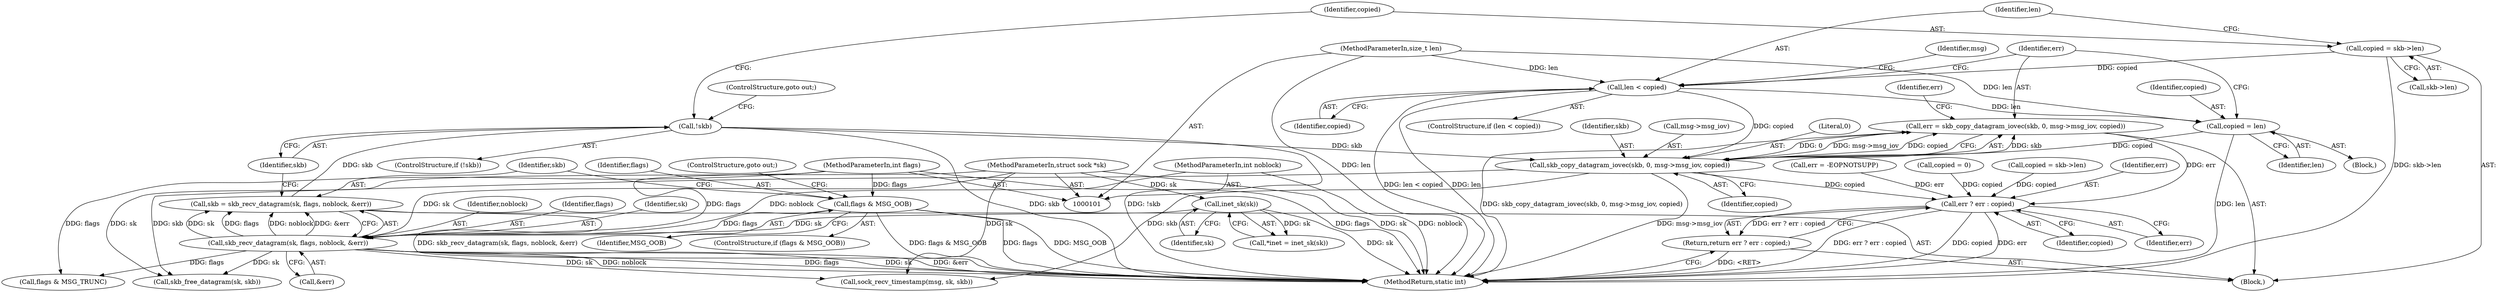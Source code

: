 digraph "0_linux_bceaa90240b6019ed73b49965eac7d167610be69_5@API" {
"1000168" [label="(Call,err = skb_copy_datagram_iovec(skb, 0, msg->msg_iov, copied))"];
"1000170" [label="(Call,skb_copy_datagram_iovec(skb, 0, msg->msg_iov, copied))"];
"1000147" [label="(Call,!skb)"];
"1000138" [label="(Call,skb = skb_recv_datagram(sk, flags, noblock, &err))"];
"1000140" [label="(Call,skb_recv_datagram(sk, flags, noblock, &err))"];
"1000113" [label="(Call,inet_sk(sk))"];
"1000103" [label="(MethodParameterIn,struct sock *sk)"];
"1000134" [label="(Call,flags & MSG_OOB)"];
"1000107" [label="(MethodParameterIn,int flags)"];
"1000106" [label="(MethodParameterIn,int noblock)"];
"1000165" [label="(Call,copied = len)"];
"1000156" [label="(Call,len < copied)"];
"1000105" [label="(MethodParameterIn,size_t len)"];
"1000150" [label="(Call,copied = skb->len)"];
"1000245" [label="(Call,err ? err : copied)"];
"1000244" [label="(Return,return err ? err : copied;)"];
"1000105" [label="(MethodParameterIn,size_t len)"];
"1000178" [label="(Identifier,err)"];
"1000171" [label="(Identifier,skb)"];
"1000157" [label="(Identifier,len)"];
"1000143" [label="(Identifier,noblock)"];
"1000136" [label="(Identifier,MSG_OOB)"];
"1000248" [label="(Identifier,copied)"];
"1000150" [label="(Call,copied = skb->len)"];
"1000169" [label="(Identifier,err)"];
"1000116" [label="(Call,copied = 0)"];
"1000152" [label="(Call,skb->len)"];
"1000170" [label="(Call,skb_copy_datagram_iovec(skb, 0, msg->msg_iov, copied))"];
"1000166" [label="(Identifier,copied)"];
"1000134" [label="(Call,flags & MSG_OOB)"];
"1000133" [label="(ControlStructure,if (flags & MSG_OOB))"];
"1000156" [label="(Call,len < copied)"];
"1000180" [label="(Call,sock_recv_timestamp(msg, sk, skb))"];
"1000142" [label="(Identifier,flags)"];
"1000249" [label="(MethodReturn,static int)"];
"1000165" [label="(Call,copied = len)"];
"1000144" [label="(Call,&err)"];
"1000231" [label="(Call,flags & MSG_TRUNC)"];
"1000141" [label="(Identifier,sk)"];
"1000135" [label="(Identifier,flags)"];
"1000247" [label="(Identifier,err)"];
"1000148" [label="(Identifier,skb)"];
"1000234" [label="(Call,copied = skb->len)"];
"1000173" [label="(Call,msg->msg_iov)"];
"1000111" [label="(Call,*inet = inet_sk(sk))"];
"1000137" [label="(ControlStructure,goto out;)"];
"1000159" [label="(Block,)"];
"1000245" [label="(Call,err ? err : copied)"];
"1000167" [label="(Identifier,len)"];
"1000155" [label="(ControlStructure,if (len < copied))"];
"1000246" [label="(Identifier,err)"];
"1000162" [label="(Identifier,msg)"];
"1000176" [label="(Identifier,copied)"];
"1000244" [label="(Return,return err ? err : copied;)"];
"1000120" [label="(Call,err = -EOPNOTSUPP)"];
"1000140" [label="(Call,skb_recv_datagram(sk, flags, noblock, &err))"];
"1000168" [label="(Call,err = skb_copy_datagram_iovec(skb, 0, msg->msg_iov, copied))"];
"1000158" [label="(Identifier,copied)"];
"1000138" [label="(Call,skb = skb_recv_datagram(sk, flags, noblock, &err))"];
"1000146" [label="(ControlStructure,if (!skb))"];
"1000103" [label="(MethodParameterIn,struct sock *sk)"];
"1000149" [label="(ControlStructure,goto out;)"];
"1000114" [label="(Identifier,sk)"];
"1000109" [label="(Block,)"];
"1000107" [label="(MethodParameterIn,int flags)"];
"1000151" [label="(Identifier,copied)"];
"1000139" [label="(Identifier,skb)"];
"1000147" [label="(Call,!skb)"];
"1000113" [label="(Call,inet_sk(sk))"];
"1000106" [label="(MethodParameterIn,int noblock)"];
"1000172" [label="(Literal,0)"];
"1000240" [label="(Call,skb_free_datagram(sk, skb))"];
"1000168" -> "1000109"  [label="AST: "];
"1000168" -> "1000170"  [label="CFG: "];
"1000169" -> "1000168"  [label="AST: "];
"1000170" -> "1000168"  [label="AST: "];
"1000178" -> "1000168"  [label="CFG: "];
"1000168" -> "1000249"  [label="DDG: skb_copy_datagram_iovec(skb, 0, msg->msg_iov, copied)"];
"1000170" -> "1000168"  [label="DDG: skb"];
"1000170" -> "1000168"  [label="DDG: 0"];
"1000170" -> "1000168"  [label="DDG: msg->msg_iov"];
"1000170" -> "1000168"  [label="DDG: copied"];
"1000168" -> "1000245"  [label="DDG: err"];
"1000170" -> "1000176"  [label="CFG: "];
"1000171" -> "1000170"  [label="AST: "];
"1000172" -> "1000170"  [label="AST: "];
"1000173" -> "1000170"  [label="AST: "];
"1000176" -> "1000170"  [label="AST: "];
"1000170" -> "1000249"  [label="DDG: msg->msg_iov"];
"1000147" -> "1000170"  [label="DDG: skb"];
"1000165" -> "1000170"  [label="DDG: copied"];
"1000156" -> "1000170"  [label="DDG: copied"];
"1000170" -> "1000180"  [label="DDG: skb"];
"1000170" -> "1000240"  [label="DDG: skb"];
"1000170" -> "1000245"  [label="DDG: copied"];
"1000147" -> "1000146"  [label="AST: "];
"1000147" -> "1000148"  [label="CFG: "];
"1000148" -> "1000147"  [label="AST: "];
"1000149" -> "1000147"  [label="CFG: "];
"1000151" -> "1000147"  [label="CFG: "];
"1000147" -> "1000249"  [label="DDG: skb"];
"1000147" -> "1000249"  [label="DDG: !skb"];
"1000138" -> "1000147"  [label="DDG: skb"];
"1000138" -> "1000109"  [label="AST: "];
"1000138" -> "1000140"  [label="CFG: "];
"1000139" -> "1000138"  [label="AST: "];
"1000140" -> "1000138"  [label="AST: "];
"1000148" -> "1000138"  [label="CFG: "];
"1000138" -> "1000249"  [label="DDG: skb_recv_datagram(sk, flags, noblock, &err)"];
"1000140" -> "1000138"  [label="DDG: sk"];
"1000140" -> "1000138"  [label="DDG: flags"];
"1000140" -> "1000138"  [label="DDG: noblock"];
"1000140" -> "1000138"  [label="DDG: &err"];
"1000140" -> "1000144"  [label="CFG: "];
"1000141" -> "1000140"  [label="AST: "];
"1000142" -> "1000140"  [label="AST: "];
"1000143" -> "1000140"  [label="AST: "];
"1000144" -> "1000140"  [label="AST: "];
"1000140" -> "1000249"  [label="DDG: flags"];
"1000140" -> "1000249"  [label="DDG: sk"];
"1000140" -> "1000249"  [label="DDG: &err"];
"1000140" -> "1000249"  [label="DDG: noblock"];
"1000113" -> "1000140"  [label="DDG: sk"];
"1000103" -> "1000140"  [label="DDG: sk"];
"1000134" -> "1000140"  [label="DDG: flags"];
"1000107" -> "1000140"  [label="DDG: flags"];
"1000106" -> "1000140"  [label="DDG: noblock"];
"1000140" -> "1000180"  [label="DDG: sk"];
"1000140" -> "1000231"  [label="DDG: flags"];
"1000140" -> "1000240"  [label="DDG: sk"];
"1000113" -> "1000111"  [label="AST: "];
"1000113" -> "1000114"  [label="CFG: "];
"1000114" -> "1000113"  [label="AST: "];
"1000111" -> "1000113"  [label="CFG: "];
"1000113" -> "1000249"  [label="DDG: sk"];
"1000113" -> "1000111"  [label="DDG: sk"];
"1000103" -> "1000113"  [label="DDG: sk"];
"1000103" -> "1000101"  [label="AST: "];
"1000103" -> "1000249"  [label="DDG: sk"];
"1000103" -> "1000180"  [label="DDG: sk"];
"1000103" -> "1000240"  [label="DDG: sk"];
"1000134" -> "1000133"  [label="AST: "];
"1000134" -> "1000136"  [label="CFG: "];
"1000135" -> "1000134"  [label="AST: "];
"1000136" -> "1000134"  [label="AST: "];
"1000137" -> "1000134"  [label="CFG: "];
"1000139" -> "1000134"  [label="CFG: "];
"1000134" -> "1000249"  [label="DDG: flags & MSG_OOB"];
"1000134" -> "1000249"  [label="DDG: flags"];
"1000134" -> "1000249"  [label="DDG: MSG_OOB"];
"1000107" -> "1000134"  [label="DDG: flags"];
"1000107" -> "1000101"  [label="AST: "];
"1000107" -> "1000249"  [label="DDG: flags"];
"1000107" -> "1000231"  [label="DDG: flags"];
"1000106" -> "1000101"  [label="AST: "];
"1000106" -> "1000249"  [label="DDG: noblock"];
"1000165" -> "1000159"  [label="AST: "];
"1000165" -> "1000167"  [label="CFG: "];
"1000166" -> "1000165"  [label="AST: "];
"1000167" -> "1000165"  [label="AST: "];
"1000169" -> "1000165"  [label="CFG: "];
"1000165" -> "1000249"  [label="DDG: len"];
"1000156" -> "1000165"  [label="DDG: len"];
"1000105" -> "1000165"  [label="DDG: len"];
"1000156" -> "1000155"  [label="AST: "];
"1000156" -> "1000158"  [label="CFG: "];
"1000157" -> "1000156"  [label="AST: "];
"1000158" -> "1000156"  [label="AST: "];
"1000162" -> "1000156"  [label="CFG: "];
"1000169" -> "1000156"  [label="CFG: "];
"1000156" -> "1000249"  [label="DDG: len"];
"1000156" -> "1000249"  [label="DDG: len < copied"];
"1000105" -> "1000156"  [label="DDG: len"];
"1000150" -> "1000156"  [label="DDG: copied"];
"1000105" -> "1000101"  [label="AST: "];
"1000105" -> "1000249"  [label="DDG: len"];
"1000150" -> "1000109"  [label="AST: "];
"1000150" -> "1000152"  [label="CFG: "];
"1000151" -> "1000150"  [label="AST: "];
"1000152" -> "1000150"  [label="AST: "];
"1000157" -> "1000150"  [label="CFG: "];
"1000150" -> "1000249"  [label="DDG: skb->len"];
"1000245" -> "1000244"  [label="AST: "];
"1000245" -> "1000247"  [label="CFG: "];
"1000245" -> "1000248"  [label="CFG: "];
"1000246" -> "1000245"  [label="AST: "];
"1000247" -> "1000245"  [label="AST: "];
"1000248" -> "1000245"  [label="AST: "];
"1000244" -> "1000245"  [label="CFG: "];
"1000245" -> "1000249"  [label="DDG: err ? err : copied"];
"1000245" -> "1000249"  [label="DDG: copied"];
"1000245" -> "1000249"  [label="DDG: err"];
"1000245" -> "1000244"  [label="DDG: err ? err : copied"];
"1000120" -> "1000245"  [label="DDG: err"];
"1000116" -> "1000245"  [label="DDG: copied"];
"1000234" -> "1000245"  [label="DDG: copied"];
"1000244" -> "1000109"  [label="AST: "];
"1000249" -> "1000244"  [label="CFG: "];
"1000244" -> "1000249"  [label="DDG: <RET>"];
}
